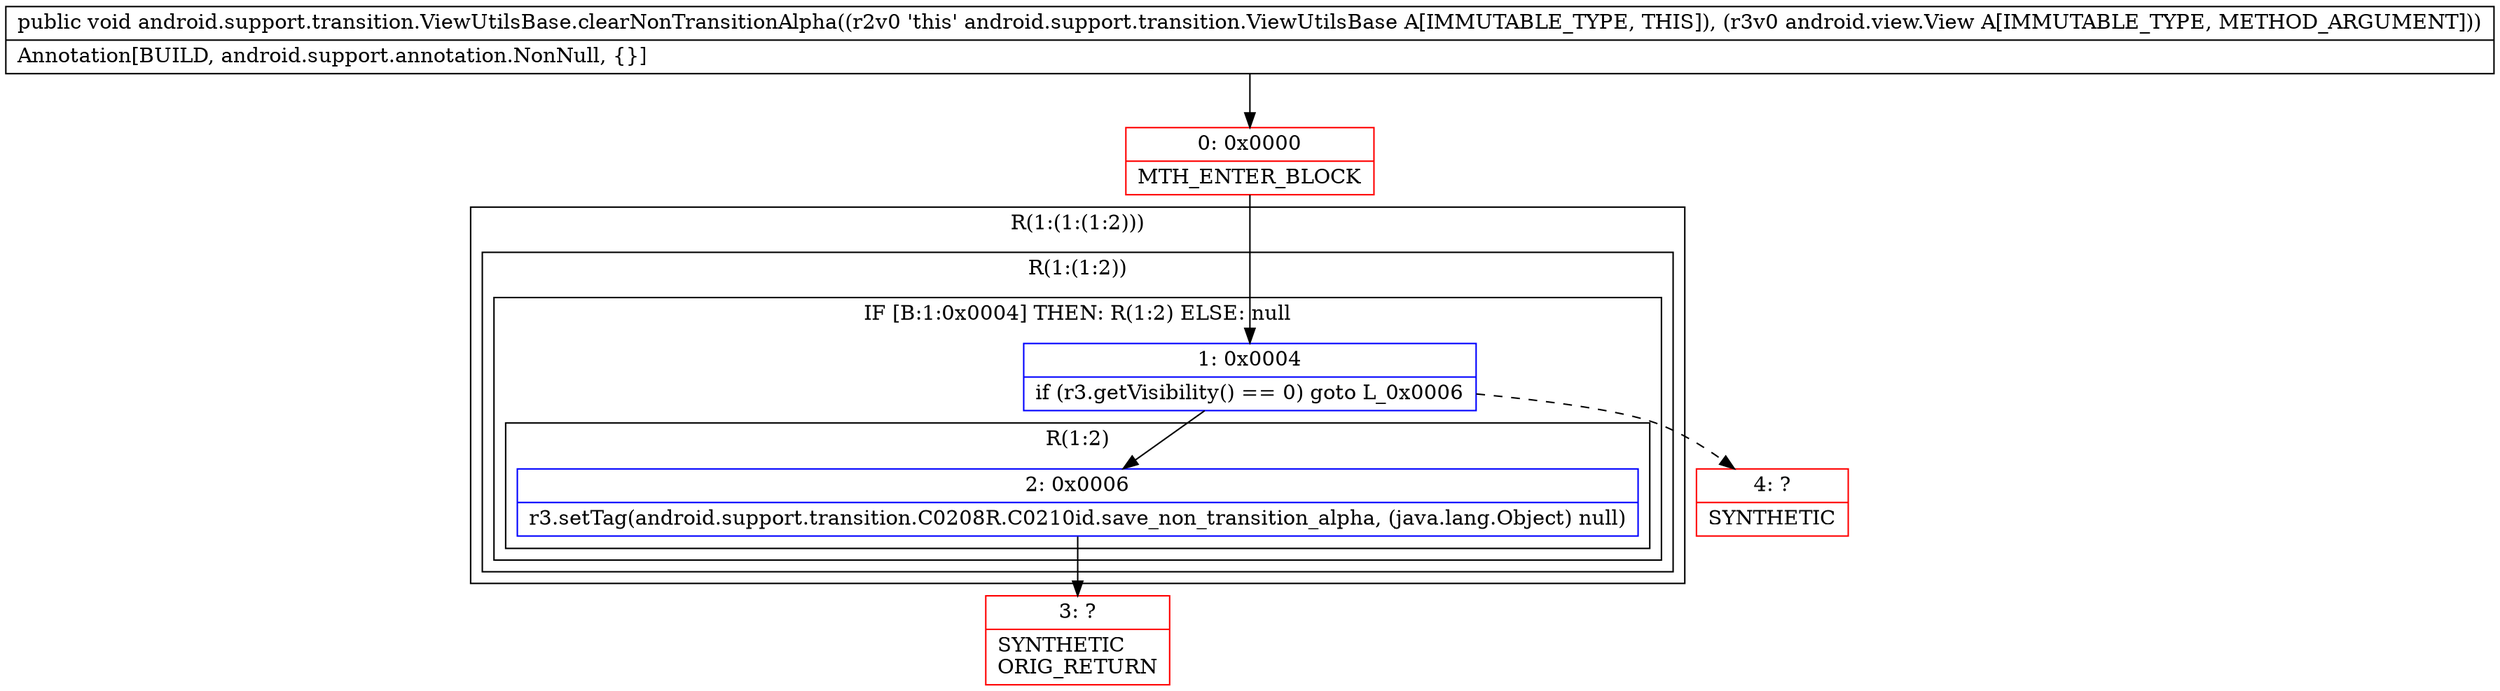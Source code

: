 digraph "CFG forandroid.support.transition.ViewUtilsBase.clearNonTransitionAlpha(Landroid\/view\/View;)V" {
subgraph cluster_Region_390754922 {
label = "R(1:(1:(1:2)))";
node [shape=record,color=blue];
subgraph cluster_Region_2017679921 {
label = "R(1:(1:2))";
node [shape=record,color=blue];
subgraph cluster_IfRegion_1394392313 {
label = "IF [B:1:0x0004] THEN: R(1:2) ELSE: null";
node [shape=record,color=blue];
Node_1 [shape=record,label="{1\:\ 0x0004|if (r3.getVisibility() == 0) goto L_0x0006\l}"];
subgraph cluster_Region_1696113245 {
label = "R(1:2)";
node [shape=record,color=blue];
Node_2 [shape=record,label="{2\:\ 0x0006|r3.setTag(android.support.transition.C0208R.C0210id.save_non_transition_alpha, (java.lang.Object) null)\l}"];
}
}
}
}
Node_0 [shape=record,color=red,label="{0\:\ 0x0000|MTH_ENTER_BLOCK\l}"];
Node_3 [shape=record,color=red,label="{3\:\ ?|SYNTHETIC\lORIG_RETURN\l}"];
Node_4 [shape=record,color=red,label="{4\:\ ?|SYNTHETIC\l}"];
MethodNode[shape=record,label="{public void android.support.transition.ViewUtilsBase.clearNonTransitionAlpha((r2v0 'this' android.support.transition.ViewUtilsBase A[IMMUTABLE_TYPE, THIS]), (r3v0 android.view.View A[IMMUTABLE_TYPE, METHOD_ARGUMENT]))  | Annotation[BUILD, android.support.annotation.NonNull, \{\}]\l}"];
MethodNode -> Node_0;
Node_1 -> Node_2;
Node_1 -> Node_4[style=dashed];
Node_2 -> Node_3;
Node_0 -> Node_1;
}

